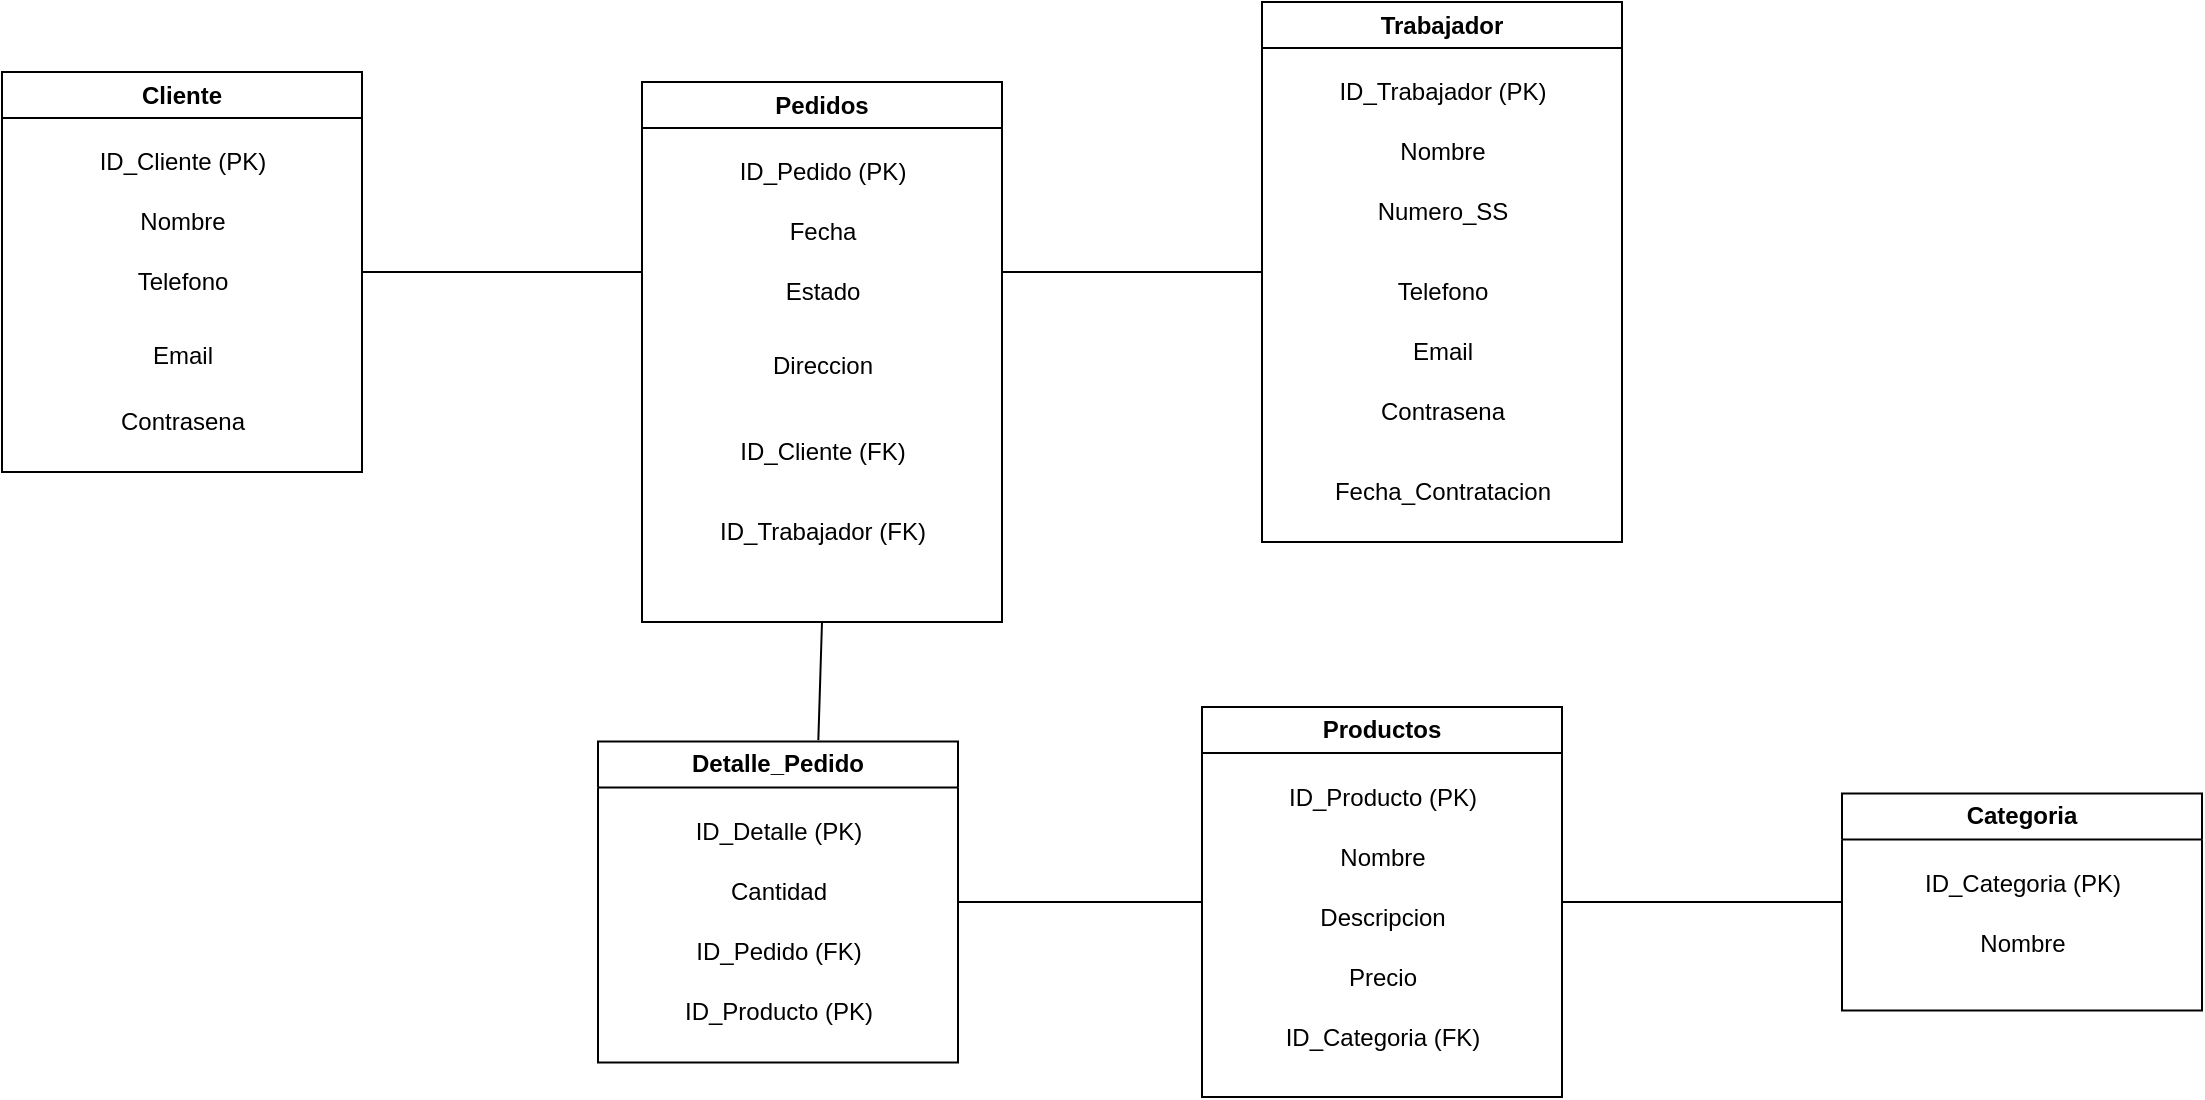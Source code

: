 <mxfile version="24.3.1" type="device">
  <diagram name="Page-1" id="hHw1wzZmSoQQ5b5QwbxU">
    <mxGraphModel dx="1687" dy="887" grid="1" gridSize="10" guides="1" tooltips="1" connect="1" arrows="1" fold="1" page="1" pageScale="1" pageWidth="850" pageHeight="1100" math="0" shadow="0">
      <root>
        <mxCell id="0" />
        <mxCell id="1" parent="0" />
        <mxCell id="6y43UWj3toeOaIN4cg_Z-1" value="Cliente" style="swimlane;whiteSpace=wrap;html=1;movable=1;resizable=1;rotatable=1;deletable=1;editable=1;locked=0;connectable=1;" parent="1" vertex="1">
          <mxGeometry x="190" y="465" width="180" height="200" as="geometry" />
        </mxCell>
        <mxCell id="6y43UWj3toeOaIN4cg_Z-2" value="ID_Cliente (PK)" style="text;html=1;align=center;verticalAlign=middle;resizable=0;points=[];autosize=1;strokeColor=none;fillColor=none;" parent="6y43UWj3toeOaIN4cg_Z-1" vertex="1">
          <mxGeometry x="35" y="30" width="110" height="30" as="geometry" />
        </mxCell>
        <mxCell id="6y43UWj3toeOaIN4cg_Z-3" value="Nombre" style="text;html=1;align=center;verticalAlign=middle;resizable=0;points=[];autosize=1;strokeColor=none;fillColor=none;" parent="6y43UWj3toeOaIN4cg_Z-1" vertex="1">
          <mxGeometry x="55" y="60" width="70" height="30" as="geometry" />
        </mxCell>
        <mxCell id="6y43UWj3toeOaIN4cg_Z-5" value="Telefono" style="text;html=1;align=center;verticalAlign=middle;resizable=0;points=[];autosize=1;strokeColor=none;fillColor=none;" parent="6y43UWj3toeOaIN4cg_Z-1" vertex="1">
          <mxGeometry x="55" y="90" width="70" height="30" as="geometry" />
        </mxCell>
        <mxCell id="6y43UWj3toeOaIN4cg_Z-6" value="Email" style="text;html=1;align=center;verticalAlign=middle;resizable=0;points=[];autosize=1;strokeColor=none;fillColor=none;" parent="6y43UWj3toeOaIN4cg_Z-1" vertex="1">
          <mxGeometry x="65" y="127" width="50" height="30" as="geometry" />
        </mxCell>
        <mxCell id="6y43UWj3toeOaIN4cg_Z-7" value="Contrasena" style="text;html=1;align=center;verticalAlign=middle;resizable=0;points=[];autosize=1;strokeColor=none;fillColor=none;" parent="6y43UWj3toeOaIN4cg_Z-1" vertex="1">
          <mxGeometry x="45" y="160" width="90" height="30" as="geometry" />
        </mxCell>
        <mxCell id="6y43UWj3toeOaIN4cg_Z-8" value="Pedidos" style="swimlane;whiteSpace=wrap;html=1;" parent="1" vertex="1">
          <mxGeometry x="510" y="470" width="180" height="270" as="geometry" />
        </mxCell>
        <mxCell id="6y43UWj3toeOaIN4cg_Z-9" value="ID_Pedido (PK)" style="text;html=1;align=center;verticalAlign=middle;resizable=0;points=[];autosize=1;strokeColor=none;fillColor=none;" parent="6y43UWj3toeOaIN4cg_Z-8" vertex="1">
          <mxGeometry x="35" y="30" width="110" height="30" as="geometry" />
        </mxCell>
        <mxCell id="6y43UWj3toeOaIN4cg_Z-10" value="Fecha" style="text;html=1;align=center;verticalAlign=middle;resizable=0;points=[];autosize=1;strokeColor=none;fillColor=none;" parent="6y43UWj3toeOaIN4cg_Z-8" vertex="1">
          <mxGeometry x="60" y="60" width="60" height="30" as="geometry" />
        </mxCell>
        <mxCell id="6y43UWj3toeOaIN4cg_Z-11" value="Estado" style="text;html=1;align=center;verticalAlign=middle;resizable=0;points=[];autosize=1;strokeColor=none;fillColor=none;" parent="6y43UWj3toeOaIN4cg_Z-8" vertex="1">
          <mxGeometry x="60" y="90" width="60" height="30" as="geometry" />
        </mxCell>
        <mxCell id="6y43UWj3toeOaIN4cg_Z-15" value="ID_Cliente (FK)" style="text;html=1;align=center;verticalAlign=middle;resizable=0;points=[];autosize=1;strokeColor=none;fillColor=none;" parent="6y43UWj3toeOaIN4cg_Z-8" vertex="1">
          <mxGeometry x="35" y="170" width="110" height="30" as="geometry" />
        </mxCell>
        <mxCell id="m9QhJa3I75lc1ZdL8t6L-31" value="Direccion" style="text;html=1;align=center;verticalAlign=middle;resizable=0;points=[];autosize=1;strokeColor=none;fillColor=none;" parent="6y43UWj3toeOaIN4cg_Z-8" vertex="1">
          <mxGeometry x="55" y="127" width="70" height="30" as="geometry" />
        </mxCell>
        <mxCell id="6y43UWj3toeOaIN4cg_Z-32" value="ID_Trabajador (FK)" style="text;html=1;align=center;verticalAlign=middle;resizable=0;points=[];autosize=1;strokeColor=none;fillColor=none;" parent="6y43UWj3toeOaIN4cg_Z-8" vertex="1">
          <mxGeometry x="25" y="210" width="130" height="30" as="geometry" />
        </mxCell>
        <mxCell id="6y43UWj3toeOaIN4cg_Z-16" value="Productos" style="swimlane;whiteSpace=wrap;html=1;movable=1;resizable=1;rotatable=1;deletable=1;editable=1;locked=0;connectable=1;" parent="1" vertex="1">
          <mxGeometry x="790" y="782.5" width="180" height="195" as="geometry" />
        </mxCell>
        <mxCell id="6y43UWj3toeOaIN4cg_Z-17" value="ID_Producto (PK)" style="text;html=1;align=center;verticalAlign=middle;resizable=0;points=[];autosize=1;strokeColor=none;fillColor=none;" parent="6y43UWj3toeOaIN4cg_Z-16" vertex="1">
          <mxGeometry x="30" y="30" width="120" height="30" as="geometry" />
        </mxCell>
        <mxCell id="6y43UWj3toeOaIN4cg_Z-18" value="Nombre" style="text;html=1;align=center;verticalAlign=middle;resizable=0;points=[];autosize=1;strokeColor=none;fillColor=none;" parent="6y43UWj3toeOaIN4cg_Z-16" vertex="1">
          <mxGeometry x="55" y="60" width="70" height="30" as="geometry" />
        </mxCell>
        <mxCell id="6y43UWj3toeOaIN4cg_Z-19" value="Descripcion" style="text;html=1;align=center;verticalAlign=middle;resizable=0;points=[];autosize=1;strokeColor=none;fillColor=none;" parent="6y43UWj3toeOaIN4cg_Z-16" vertex="1">
          <mxGeometry x="45" y="90" width="90" height="30" as="geometry" />
        </mxCell>
        <mxCell id="6y43UWj3toeOaIN4cg_Z-20" value="Precio" style="text;html=1;align=center;verticalAlign=middle;resizable=0;points=[];autosize=1;strokeColor=none;fillColor=none;" parent="6y43UWj3toeOaIN4cg_Z-16" vertex="1">
          <mxGeometry x="60" y="120" width="60" height="30" as="geometry" />
        </mxCell>
        <mxCell id="m9QhJa3I75lc1ZdL8t6L-27" value="ID_Categoria (FK)" style="text;html=1;align=center;verticalAlign=middle;resizable=0;points=[];autosize=1;strokeColor=none;fillColor=none;" parent="6y43UWj3toeOaIN4cg_Z-16" vertex="1">
          <mxGeometry x="30" y="150" width="120" height="30" as="geometry" />
        </mxCell>
        <mxCell id="6y43UWj3toeOaIN4cg_Z-23" value="Detalle_Pedido" style="swimlane;whiteSpace=wrap;html=1;movable=1;resizable=1;rotatable=1;deletable=1;editable=1;locked=0;connectable=1;" parent="1" vertex="1">
          <mxGeometry x="488" y="799.69" width="180" height="160.62" as="geometry" />
        </mxCell>
        <mxCell id="6y43UWj3toeOaIN4cg_Z-24" value="ID_Detalle (PK)" style="text;html=1;align=center;verticalAlign=middle;resizable=0;points=[];autosize=1;strokeColor=none;fillColor=none;" parent="6y43UWj3toeOaIN4cg_Z-23" vertex="1">
          <mxGeometry x="35" y="30" width="110" height="30" as="geometry" />
        </mxCell>
        <mxCell id="6y43UWj3toeOaIN4cg_Z-25" value="Cantidad" style="text;html=1;align=center;verticalAlign=middle;resizable=0;points=[];autosize=1;strokeColor=none;fillColor=none;" parent="6y43UWj3toeOaIN4cg_Z-23" vertex="1">
          <mxGeometry x="55" y="60" width="70" height="30" as="geometry" />
        </mxCell>
        <mxCell id="6y43UWj3toeOaIN4cg_Z-26" value="ID_Pedido (FK)" style="text;html=1;align=center;verticalAlign=middle;resizable=0;points=[];autosize=1;strokeColor=none;fillColor=none;" parent="6y43UWj3toeOaIN4cg_Z-23" vertex="1">
          <mxGeometry x="35" y="90" width="110" height="30" as="geometry" />
        </mxCell>
        <mxCell id="9Q2CiwRjqtiN7n4ZBBdP-1" value="ID_Producto (PK)" style="text;html=1;align=center;verticalAlign=middle;resizable=0;points=[];autosize=1;strokeColor=none;fillColor=none;" parent="6y43UWj3toeOaIN4cg_Z-23" vertex="1">
          <mxGeometry x="30" y="120" width="120" height="30" as="geometry" />
        </mxCell>
        <mxCell id="6y43UWj3toeOaIN4cg_Z-28" value="Trabajador" style="swimlane;whiteSpace=wrap;html=1;movable=1;resizable=1;rotatable=1;deletable=1;editable=1;locked=0;connectable=1;" parent="1" vertex="1">
          <mxGeometry x="820" y="430" width="180" height="270" as="geometry" />
        </mxCell>
        <mxCell id="6y43UWj3toeOaIN4cg_Z-29" value="ID_Trabajador (PK)" style="text;html=1;align=center;verticalAlign=middle;resizable=0;points=[];autosize=1;strokeColor=none;fillColor=none;" parent="6y43UWj3toeOaIN4cg_Z-28" vertex="1">
          <mxGeometry x="25" y="30" width="130" height="30" as="geometry" />
        </mxCell>
        <mxCell id="6y43UWj3toeOaIN4cg_Z-30" value="Nombre" style="text;html=1;align=center;verticalAlign=middle;resizable=0;points=[];autosize=1;strokeColor=none;fillColor=none;" parent="6y43UWj3toeOaIN4cg_Z-28" vertex="1">
          <mxGeometry x="55" y="60" width="70" height="30" as="geometry" />
        </mxCell>
        <mxCell id="m9QhJa3I75lc1ZdL8t6L-12" value="Numero_SS" style="text;html=1;align=center;verticalAlign=middle;resizable=0;points=[];autosize=1;strokeColor=none;fillColor=none;" parent="6y43UWj3toeOaIN4cg_Z-28" vertex="1">
          <mxGeometry x="45" y="90" width="90" height="30" as="geometry" />
        </mxCell>
        <mxCell id="m9QhJa3I75lc1ZdL8t6L-15" value="Telefono" style="text;html=1;align=center;verticalAlign=middle;resizable=0;points=[];autosize=1;strokeColor=none;fillColor=none;" parent="6y43UWj3toeOaIN4cg_Z-28" vertex="1">
          <mxGeometry x="55" y="130" width="70" height="30" as="geometry" />
        </mxCell>
        <mxCell id="m9QhJa3I75lc1ZdL8t6L-14" value="Email" style="text;html=1;align=center;verticalAlign=middle;resizable=0;points=[];autosize=1;strokeColor=none;fillColor=none;" parent="6y43UWj3toeOaIN4cg_Z-28" vertex="1">
          <mxGeometry x="65" y="160" width="50" height="30" as="geometry" />
        </mxCell>
        <mxCell id="m9QhJa3I75lc1ZdL8t6L-16" value="Contrasena" style="text;html=1;align=center;verticalAlign=middle;resizable=0;points=[];autosize=1;strokeColor=none;fillColor=none;" parent="6y43UWj3toeOaIN4cg_Z-28" vertex="1">
          <mxGeometry x="45" y="190" width="90" height="30" as="geometry" />
        </mxCell>
        <mxCell id="m9QhJa3I75lc1ZdL8t6L-26" value="Fecha_Contratacion" style="text;html=1;align=center;verticalAlign=middle;resizable=0;points=[];autosize=1;strokeColor=none;fillColor=none;" parent="6y43UWj3toeOaIN4cg_Z-28" vertex="1">
          <mxGeometry x="25" y="230" width="130" height="30" as="geometry" />
        </mxCell>
        <mxCell id="6y43UWj3toeOaIN4cg_Z-36" value="" style="endArrow=none;html=1;rounded=0;exitX=1;exitY=0.5;exitDx=0;exitDy=0;" parent="1" source="6y43UWj3toeOaIN4cg_Z-1" edge="1">
          <mxGeometry width="50" height="50" relative="1" as="geometry">
            <mxPoint x="470" y="630" as="sourcePoint" />
            <mxPoint x="510" y="565" as="targetPoint" />
          </mxGeometry>
        </mxCell>
        <mxCell id="6y43UWj3toeOaIN4cg_Z-37" value="" style="endArrow=none;html=1;rounded=0;entryX=0;entryY=0.5;entryDx=0;entryDy=0;" parent="1" target="6y43UWj3toeOaIN4cg_Z-28" edge="1">
          <mxGeometry width="50" height="50" relative="1" as="geometry">
            <mxPoint x="690" y="565" as="sourcePoint" />
            <mxPoint x="490" y="660" as="targetPoint" />
          </mxGeometry>
        </mxCell>
        <mxCell id="6y43UWj3toeOaIN4cg_Z-39" value="" style="endArrow=none;html=1;rounded=0;entryX=0;entryY=0.5;entryDx=0;entryDy=0;exitX=1;exitY=0.5;exitDx=0;exitDy=0;" parent="1" source="6y43UWj3toeOaIN4cg_Z-23" target="6y43UWj3toeOaIN4cg_Z-16" edge="1">
          <mxGeometry width="50" height="50" relative="1" as="geometry">
            <mxPoint x="440" y="770" as="sourcePoint" />
            <mxPoint x="490" y="720" as="targetPoint" />
          </mxGeometry>
        </mxCell>
        <mxCell id="m9QhJa3I75lc1ZdL8t6L-17" value="Categoria" style="swimlane;whiteSpace=wrap;html=1;movable=1;resizable=1;rotatable=1;deletable=1;editable=1;locked=0;connectable=1;" parent="1" vertex="1">
          <mxGeometry x="1110" y="825.78" width="180" height="108.44" as="geometry" />
        </mxCell>
        <mxCell id="m9QhJa3I75lc1ZdL8t6L-18" value="ID_Categoria (PK)" style="text;html=1;align=center;verticalAlign=middle;resizable=0;points=[];autosize=1;strokeColor=none;fillColor=none;" parent="m9QhJa3I75lc1ZdL8t6L-17" vertex="1">
          <mxGeometry x="30" y="30" width="120" height="30" as="geometry" />
        </mxCell>
        <mxCell id="m9QhJa3I75lc1ZdL8t6L-19" value="Nombre" style="text;html=1;align=center;verticalAlign=middle;resizable=0;points=[];autosize=1;strokeColor=none;fillColor=none;" parent="m9QhJa3I75lc1ZdL8t6L-17" vertex="1">
          <mxGeometry x="55" y="60" width="70" height="30" as="geometry" />
        </mxCell>
        <mxCell id="m9QhJa3I75lc1ZdL8t6L-22" value="" style="endArrow=none;html=1;rounded=0;entryX=0;entryY=0.5;entryDx=0;entryDy=0;exitX=1;exitY=0.5;exitDx=0;exitDy=0;" parent="1" source="6y43UWj3toeOaIN4cg_Z-16" target="m9QhJa3I75lc1ZdL8t6L-17" edge="1">
          <mxGeometry width="50" height="50" relative="1" as="geometry">
            <mxPoint x="680" y="820" as="sourcePoint" />
            <mxPoint x="730" y="770" as="targetPoint" />
          </mxGeometry>
        </mxCell>
        <mxCell id="m9QhJa3I75lc1ZdL8t6L-34" value="" style="endArrow=none;html=1;rounded=0;exitX=0.612;exitY=-0.004;exitDx=0;exitDy=0;exitPerimeter=0;" parent="1" source="6y43UWj3toeOaIN4cg_Z-23" edge="1">
          <mxGeometry width="50" height="50" relative="1" as="geometry">
            <mxPoint x="700" y="790" as="sourcePoint" />
            <mxPoint x="600" y="740" as="targetPoint" />
          </mxGeometry>
        </mxCell>
      </root>
    </mxGraphModel>
  </diagram>
</mxfile>
